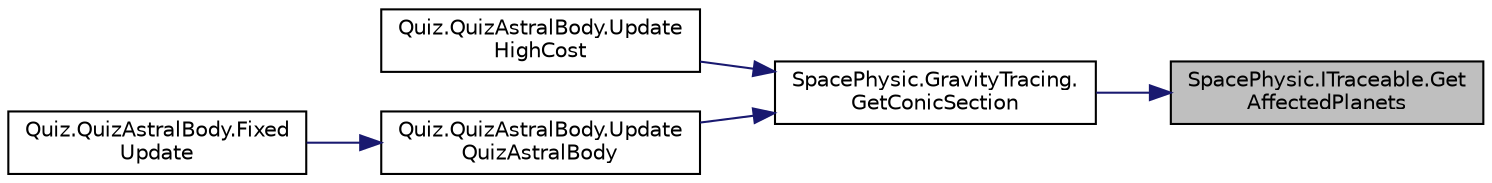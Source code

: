 digraph "SpacePhysic.ITraceable.GetAffectedPlanets"
{
 // INTERACTIVE_SVG=YES
 // LATEX_PDF_SIZE
  edge [fontname="Helvetica",fontsize="10",labelfontname="Helvetica",labelfontsize="10"];
  node [fontname="Helvetica",fontsize="10",shape=record];
  rankdir="RL";
  Node1 [label="SpacePhysic.ITraceable.Get\lAffectedPlanets",height=0.2,width=0.4,color="black", fillcolor="grey75", style="filled", fontcolor="black",tooltip=" "];
  Node1 -> Node2 [dir="back",color="midnightblue",fontsize="10",style="solid",fontname="Helvetica"];
  Node2 [label="SpacePhysic.GravityTracing.\lGetConicSection",height=0.2,width=0.4,color="black", fillcolor="white", style="filled",URL="$class_space_physic_1_1_gravity_tracing.html#a02741a5f2ab9b583440a9ebba2e2d685",tooltip="获取轨道圆锥曲线"];
  Node2 -> Node3 [dir="back",color="midnightblue",fontsize="10",style="solid",fontname="Helvetica"];
  Node3 [label="Quiz.QuizAstralBody.Update\lHighCost",height=0.2,width=0.4,color="black", fillcolor="white", style="filled",URL="$class_quiz_1_1_quiz_astral_body.html#a41716d9876ed4fb8cbb1913d83982d2d",tooltip="更新独立天体数据"];
  Node2 -> Node4 [dir="back",color="midnightblue",fontsize="10",style="solid",fontname="Helvetica"];
  Node4 [label="Quiz.QuizAstralBody.Update\lQuizAstralBody",height=0.2,width=0.4,color="black", fillcolor="white", style="filled",URL="$class_quiz_1_1_quiz_astral_body.html#a03a56d66cf7a3c2fbbea70a297229e76",tooltip="更新天体数据"];
  Node4 -> Node5 [dir="back",color="midnightblue",fontsize="10",style="solid",fontname="Helvetica"];
  Node5 [label="Quiz.QuizAstralBody.Fixed\lUpdate",height=0.2,width=0.4,color="black", fillcolor="white", style="filled",URL="$class_quiz_1_1_quiz_astral_body.html#a5a3cf8e859c9f5592c2a2c17f3b814a1",tooltip=" "];
}
